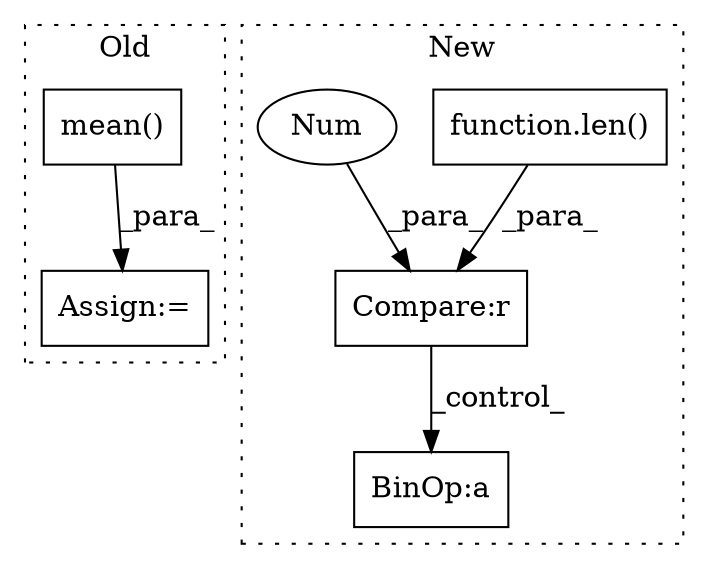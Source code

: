 digraph G {
subgraph cluster0 {
1 [label="mean()" a="75" s="4881,4901" l="11,1" shape="box"];
3 [label="Assign:=" a="68" s="4878" l="3" shape="box"];
label = "Old";
style="dotted";
}
subgraph cluster1 {
2 [label="function.len()" a="75" s="2419,2448" l="4,1" shape="box"];
4 [label="BinOp:a" a="82" s="2502" l="3" shape="box"];
5 [label="Compare:r" a="40" s="2419" l="35" shape="box"];
6 [label="Num" a="76" s="2453" l="1" shape="ellipse"];
label = "New";
style="dotted";
}
1 -> 3 [label="_para_"];
2 -> 5 [label="_para_"];
5 -> 4 [label="_control_"];
6 -> 5 [label="_para_"];
}